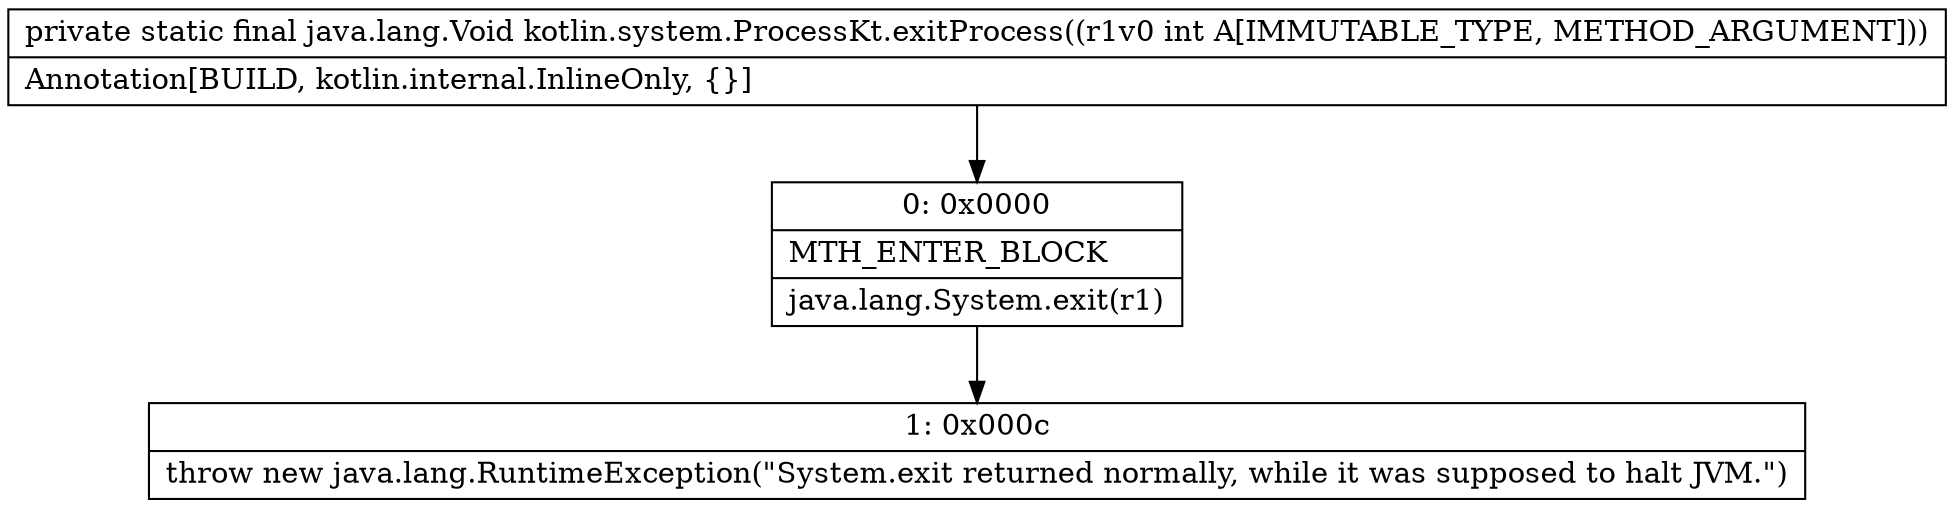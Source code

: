 digraph "CFG forkotlin.system.ProcessKt.exitProcess(I)Ljava\/lang\/Void;" {
Node_0 [shape=record,label="{0\:\ 0x0000|MTH_ENTER_BLOCK\l|java.lang.System.exit(r1)\l}"];
Node_1 [shape=record,label="{1\:\ 0x000c|throw new java.lang.RuntimeException(\"System.exit returned normally, while it was supposed to halt JVM.\")\l}"];
MethodNode[shape=record,label="{private static final java.lang.Void kotlin.system.ProcessKt.exitProcess((r1v0 int A[IMMUTABLE_TYPE, METHOD_ARGUMENT]))  | Annotation[BUILD, kotlin.internal.InlineOnly, \{\}]\l}"];
MethodNode -> Node_0;
Node_0 -> Node_1;
}

